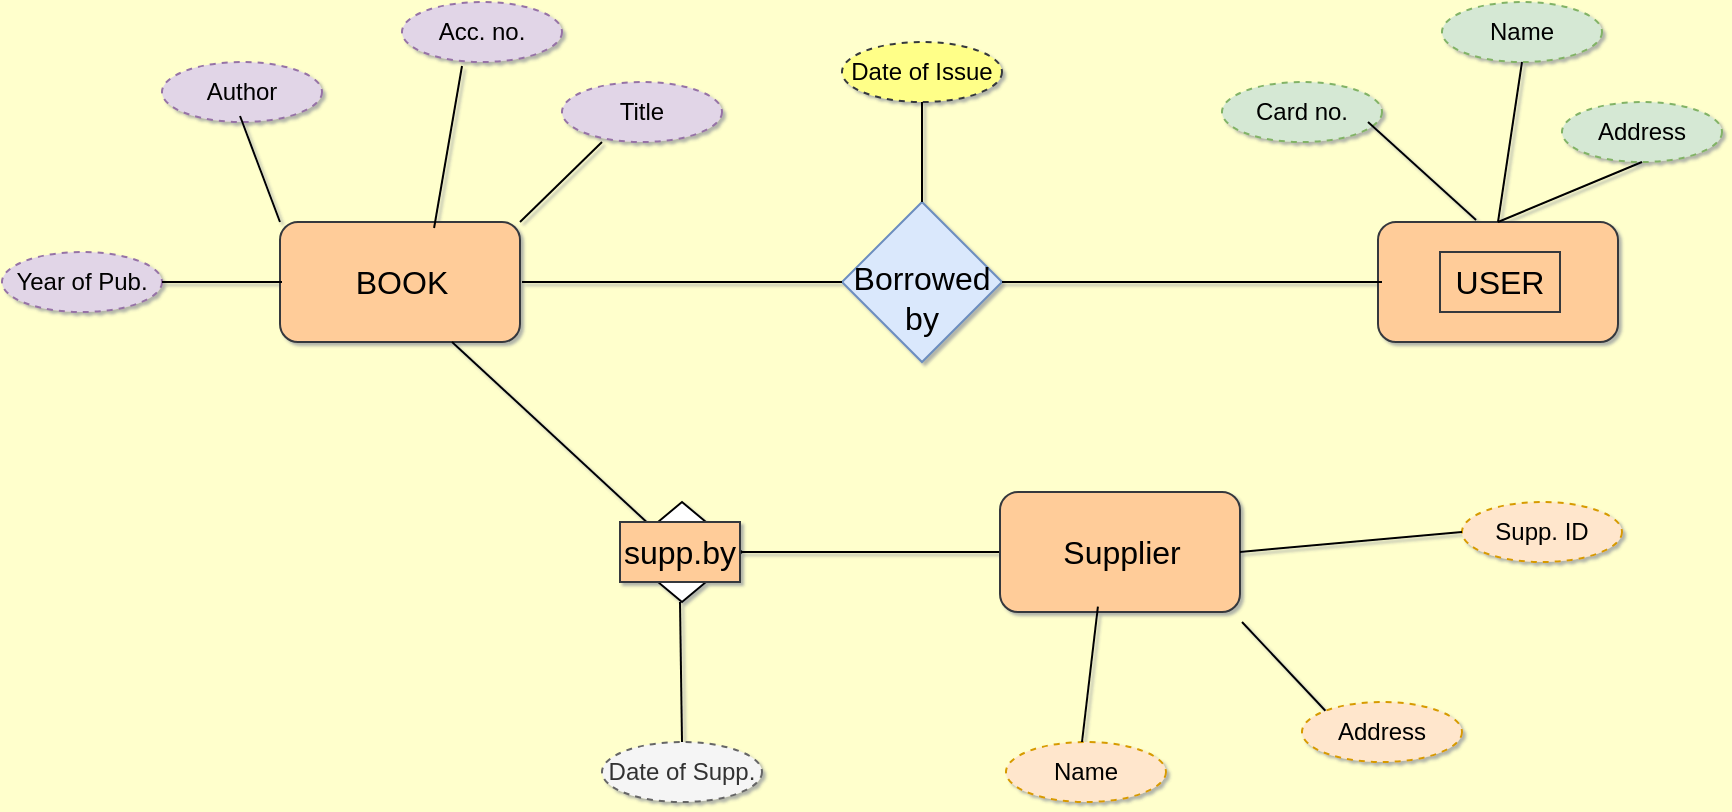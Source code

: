<mxfile version="26.0.10">
  <diagram id="R2lEEEUBdFMjLlhIrx00" name="Page-1">
    <mxGraphModel dx="1500" dy="605" grid="0" gridSize="10" guides="1" tooltips="1" connect="1" arrows="1" fold="1" page="0" pageScale="1" pageWidth="850" pageHeight="1100" background="#FFFFCC" math="0" shadow="1" extFonts="Permanent Marker^https://fonts.googleapis.com/css?family=Permanent+Marker">
      <root>
        <mxCell id="0" />
        <mxCell id="1" parent="0" />
        <mxCell id="P8gEnFv1B-w37EKTStKA-3" value="" style="rhombus;whiteSpace=wrap;html=1;fillColor=#dae8fc;strokeColor=#6c8ebf;" vertex="1" parent="1">
          <mxGeometry x="320" y="140" width="80" height="80" as="geometry" />
        </mxCell>
        <mxCell id="P8gEnFv1B-w37EKTStKA-4" value="" style="rounded=1;whiteSpace=wrap;html=1;fillColor=#ffcc99;strokeColor=#36393d;" vertex="1" parent="1">
          <mxGeometry x="588" y="150" width="120" height="60" as="geometry" />
        </mxCell>
        <mxCell id="P8gEnFv1B-w37EKTStKA-5" value="" style="rounded=1;whiteSpace=wrap;html=1;fillColor=#ffcc99;strokeColor=#36393d;" vertex="1" parent="1">
          <mxGeometry x="39" y="150" width="120" height="60" as="geometry" />
        </mxCell>
        <mxCell id="P8gEnFv1B-w37EKTStKA-11" value="" style="line;strokeWidth=1;rotatable=0;dashed=0;labelPosition=right;align=left;verticalAlign=middle;spacingTop=0;spacingLeft=6;points=[];portConstraint=eastwest;" vertex="1" parent="1">
          <mxGeometry x="160" y="175" width="160" height="10" as="geometry" />
        </mxCell>
        <mxCell id="P8gEnFv1B-w37EKTStKA-14" value="" style="line;strokeWidth=1;rotatable=0;dashed=0;labelPosition=right;align=left;verticalAlign=middle;spacingTop=0;spacingLeft=6;points=[];portConstraint=eastwest;" vertex="1" parent="1">
          <mxGeometry x="400" y="175" width="190" height="10" as="geometry" />
        </mxCell>
        <mxCell id="P8gEnFv1B-w37EKTStKA-16" value="" style="rhombus;whiteSpace=wrap;html=1;" vertex="1" parent="1">
          <mxGeometry x="210" y="290" width="60" height="50" as="geometry" />
        </mxCell>
        <mxCell id="P8gEnFv1B-w37EKTStKA-17" value="" style="endArrow=none;html=1;rounded=0;fontSize=12;startSize=8;endSize=8;curved=1;exitX=0;exitY=0;exitDx=0;exitDy=0;" edge="1" parent="1" source="P8gEnFv1B-w37EKTStKA-16">
          <mxGeometry width="50" height="50" relative="1" as="geometry">
            <mxPoint x="75" y="260" as="sourcePoint" />
            <mxPoint x="125" y="210" as="targetPoint" />
          </mxGeometry>
        </mxCell>
        <mxCell id="P8gEnFv1B-w37EKTStKA-19" value="" style="endArrow=none;html=1;rounded=0;fontSize=12;startSize=8;endSize=8;curved=1;exitX=1;exitY=0.5;exitDx=0;exitDy=0;" edge="1" parent="1" source="P8gEnFv1B-w37EKTStKA-16">
          <mxGeometry width="50" height="50" relative="1" as="geometry">
            <mxPoint x="280" y="320" as="sourcePoint" />
            <mxPoint x="400" y="315" as="targetPoint" />
          </mxGeometry>
        </mxCell>
        <mxCell id="P8gEnFv1B-w37EKTStKA-20" value="" style="rounded=1;whiteSpace=wrap;html=1;fillColor=#ffcc99;strokeColor=#36393d;" vertex="1" parent="1">
          <mxGeometry x="399" y="285" width="120" height="60" as="geometry" />
        </mxCell>
        <mxCell id="P8gEnFv1B-w37EKTStKA-21" value="BOOK" style="text;strokeColor=none;fillColor=none;html=1;align=center;verticalAlign=middle;whiteSpace=wrap;rounded=0;fontSize=16;" vertex="1" parent="1">
          <mxGeometry x="70" y="165" width="60" height="30" as="geometry" />
        </mxCell>
        <mxCell id="P8gEnFv1B-w37EKTStKA-22" value="USER" style="text;strokeColor=#36393d;fillColor=#ffcc99;html=1;align=center;verticalAlign=middle;whiteSpace=wrap;rounded=0;fontSize=16;" vertex="1" parent="1">
          <mxGeometry x="619" y="165" width="60" height="30" as="geometry" />
        </mxCell>
        <mxCell id="P8gEnFv1B-w37EKTStKA-23" value="Borrowed by" style="text;strokeColor=none;fillColor=none;html=1;align=center;verticalAlign=middle;whiteSpace=wrap;rounded=0;fontSize=16;" vertex="1" parent="1">
          <mxGeometry x="345" y="180" width="30" height="15" as="geometry" />
        </mxCell>
        <mxCell id="P8gEnFv1B-w37EKTStKA-24" value="supp.by" style="text;strokeColor=#36393d;fillColor=#ffcc99;html=1;align=center;verticalAlign=middle;whiteSpace=wrap;rounded=0;fontSize=16;" vertex="1" parent="1">
          <mxGeometry x="209" y="300" width="60" height="30" as="geometry" />
        </mxCell>
        <mxCell id="P8gEnFv1B-w37EKTStKA-25" value="Supplier" style="text;strokeColor=none;fillColor=none;html=1;align=center;verticalAlign=middle;whiteSpace=wrap;rounded=0;fontSize=16;" vertex="1" parent="1">
          <mxGeometry x="430" y="300" width="60" height="30" as="geometry" />
        </mxCell>
        <mxCell id="P8gEnFv1B-w37EKTStKA-26" value="&lt;div style=&quot;text-align: center;&quot;&gt;&lt;span style=&quot;text-align: start; background-color: transparent;&quot;&gt;Acc. no.&lt;/span&gt;&lt;span style=&quot;color: light-dark(rgba(0, 0, 0, 0), rgb(237, 237, 237)); font-family: monospace; font-size: 0px; text-align: start; text-wrap-mode: nowrap; background-color: transparent;&quot;&gt;%3CmxGraphModel%3E%3Croot%3E%3CmxCell%20id%3D%220%22%2F%3E%3CmxCell%20id%3D%221%22%20parent%3D%220%22%2F%3E%3CmxCell%20id%3D%222%22%20value%3D%22%22%20style%3D%22line%3BstrokeWidth%3D1%3Brotatable%3D0%3Bdashed%3D0%3BlabelPosition%3Dright%3Balign%3Dleft%3BverticalAlign%3Dmiddle%3BspacingTop%3D0%3BspacingLeft%3D6%3Bpoints%3D%5B%5D%3BportConstraint%3Deastwest%3B%22%20vertex%3D%221%22%20parent%3D%221%22%3E%3CmxGeometry%20x%3D%22160%22%20y%3D%22175%22%20width%3D%22160%22%20height%3D%2210%22%20as%3D%22geometry%22%2F%3E%3C%2FmxCell%3E%3C%2Froot%3E%3C%2FmxGraphModel%&lt;/span&gt;&lt;/div&gt;" style="ellipse;whiteSpace=wrap;html=1;align=center;dashed=1;fillColor=#e1d5e7;strokeColor=#9673a6;" vertex="1" parent="1">
          <mxGeometry x="100" y="40" width="80" height="30" as="geometry" />
        </mxCell>
        <mxCell id="P8gEnFv1B-w37EKTStKA-27" value="Year of Pub." style="ellipse;whiteSpace=wrap;html=1;align=center;dashed=1;fillColor=#e1d5e7;strokeColor=#9673a6;" vertex="1" parent="1">
          <mxGeometry x="-100" y="165" width="80" height="30" as="geometry" />
        </mxCell>
        <mxCell id="P8gEnFv1B-w37EKTStKA-28" value="Title" style="ellipse;whiteSpace=wrap;html=1;align=center;dashed=1;fillColor=#e1d5e7;strokeColor=#9673a6;" vertex="1" parent="1">
          <mxGeometry x="180" y="80" width="80" height="30" as="geometry" />
        </mxCell>
        <mxCell id="P8gEnFv1B-w37EKTStKA-29" value="Author" style="ellipse;whiteSpace=wrap;html=1;align=center;dashed=1;fillColor=#e1d5e7;strokeColor=#9673a6;" vertex="1" parent="1">
          <mxGeometry x="-20" y="70" width="80" height="30" as="geometry" />
        </mxCell>
        <mxCell id="P8gEnFv1B-w37EKTStKA-30" value="Date of Supp." style="ellipse;whiteSpace=wrap;html=1;align=center;dashed=1;fillColor=#f5f5f5;fontColor=#333333;strokeColor=#666666;" vertex="1" parent="1">
          <mxGeometry x="200" y="410" width="80" height="30" as="geometry" />
        </mxCell>
        <mxCell id="P8gEnFv1B-w37EKTStKA-31" value="Date of Issue" style="ellipse;whiteSpace=wrap;html=1;align=center;dashed=1;fillColor=#ffff88;strokeColor=#36393d;" vertex="1" parent="1">
          <mxGeometry x="320" y="60" width="80" height="30" as="geometry" />
        </mxCell>
        <mxCell id="P8gEnFv1B-w37EKTStKA-32" value="Supp. ID" style="ellipse;whiteSpace=wrap;html=1;align=center;dashed=1;fillColor=#ffe6cc;strokeColor=#d79b00;" vertex="1" parent="1">
          <mxGeometry x="630" y="290" width="80" height="30" as="geometry" />
        </mxCell>
        <mxCell id="P8gEnFv1B-w37EKTStKA-33" value="Address" style="ellipse;whiteSpace=wrap;html=1;align=center;dashed=1;fillColor=#ffe6cc;strokeColor=#d79b00;" vertex="1" parent="1">
          <mxGeometry x="550" y="390" width="80" height="30" as="geometry" />
        </mxCell>
        <mxCell id="P8gEnFv1B-w37EKTStKA-34" value="Name" style="ellipse;whiteSpace=wrap;html=1;align=center;dashed=1;fillColor=#ffe6cc;strokeColor=#d79b00;" vertex="1" parent="1">
          <mxGeometry x="402" y="410" width="80" height="30" as="geometry" />
        </mxCell>
        <mxCell id="P8gEnFv1B-w37EKTStKA-35" value="Address" style="ellipse;whiteSpace=wrap;html=1;align=center;dashed=1;fillColor=#d5e8d4;strokeColor=#82b366;" vertex="1" parent="1">
          <mxGeometry x="680" y="90" width="80" height="30" as="geometry" />
        </mxCell>
        <mxCell id="P8gEnFv1B-w37EKTStKA-36" value="Name" style="ellipse;whiteSpace=wrap;html=1;align=center;dashed=1;fillColor=#d5e8d4;strokeColor=#82b366;" vertex="1" parent="1">
          <mxGeometry x="620" y="40" width="80" height="30" as="geometry" />
        </mxCell>
        <mxCell id="P8gEnFv1B-w37EKTStKA-37" value="Card no." style="ellipse;whiteSpace=wrap;html=1;align=center;dashed=1;fillColor=#d5e8d4;strokeColor=#82b366;" vertex="1" parent="1">
          <mxGeometry x="510" y="80" width="80" height="30" as="geometry" />
        </mxCell>
        <mxCell id="P8gEnFv1B-w37EKTStKA-40" value="" style="endArrow=none;html=1;rounded=0;fontSize=12;startSize=8;endSize=8;curved=1;exitX=0.5;exitY=0;exitDx=0;exitDy=0;" edge="1" parent="1" source="P8gEnFv1B-w37EKTStKA-4">
          <mxGeometry width="50" height="50" relative="1" as="geometry">
            <mxPoint x="610" y="120" as="sourcePoint" />
            <mxPoint x="660" y="70" as="targetPoint" />
            <Array as="points" />
          </mxGeometry>
        </mxCell>
        <mxCell id="P8gEnFv1B-w37EKTStKA-41" value="" style="endArrow=none;html=1;rounded=0;fontSize=12;startSize=8;endSize=8;curved=1;exitX=0.367;exitY=-0.017;exitDx=0;exitDy=0;exitPerimeter=0;" edge="1" parent="1">
          <mxGeometry width="50" height="50" relative="1" as="geometry">
            <mxPoint x="637.04" y="148.98" as="sourcePoint" />
            <mxPoint x="583" y="100" as="targetPoint" />
          </mxGeometry>
        </mxCell>
        <mxCell id="P8gEnFv1B-w37EKTStKA-42" value="" style="endArrow=none;html=1;rounded=0;fontSize=12;startSize=8;endSize=8;curved=1;exitX=0.5;exitY=0;exitDx=0;exitDy=0;entryX=0.5;entryY=1;entryDx=0;entryDy=0;" edge="1" parent="1" source="P8gEnFv1B-w37EKTStKA-4" target="P8gEnFv1B-w37EKTStKA-35">
          <mxGeometry width="50" height="50" relative="1" as="geometry">
            <mxPoint x="660" y="160" as="sourcePoint" />
            <mxPoint x="670" y="80" as="targetPoint" />
            <Array as="points" />
          </mxGeometry>
        </mxCell>
        <mxCell id="P8gEnFv1B-w37EKTStKA-43" value="" style="endArrow=none;html=1;rounded=0;fontSize=12;startSize=8;endSize=8;curved=1;exitX=1;exitY=0.5;exitDx=0;exitDy=0;entryX=0;entryY=0.5;entryDx=0;entryDy=0;" edge="1" parent="1" source="P8gEnFv1B-w37EKTStKA-20" target="P8gEnFv1B-w37EKTStKA-32">
          <mxGeometry width="50" height="50" relative="1" as="geometry">
            <mxPoint x="560" y="330" as="sourcePoint" />
            <mxPoint x="570" y="250" as="targetPoint" />
            <Array as="points" />
          </mxGeometry>
        </mxCell>
        <mxCell id="P8gEnFv1B-w37EKTStKA-44" value="" style="endArrow=none;html=1;rounded=0;fontSize=12;startSize=8;endSize=8;curved=1;exitX=0;exitY=0;exitDx=0;exitDy=0;" edge="1" parent="1" source="P8gEnFv1B-w37EKTStKA-33">
          <mxGeometry width="50" height="50" relative="1" as="geometry">
            <mxPoint x="500" y="420" as="sourcePoint" />
            <mxPoint x="520" y="350" as="targetPoint" />
            <Array as="points" />
          </mxGeometry>
        </mxCell>
        <mxCell id="P8gEnFv1B-w37EKTStKA-45" value="" style="endArrow=none;html=1;rounded=0;fontSize=12;startSize=8;endSize=8;curved=1;exitX=0.5;exitY=0;exitDx=0;exitDy=0;entryX=0.408;entryY=0.956;entryDx=0;entryDy=0;entryPerimeter=0;" edge="1" parent="1" target="P8gEnFv1B-w37EKTStKA-20">
          <mxGeometry width="50" height="50" relative="1" as="geometry">
            <mxPoint x="440" y="410" as="sourcePoint" />
            <mxPoint x="450" y="360" as="targetPoint" />
            <Array as="points" />
          </mxGeometry>
        </mxCell>
        <mxCell id="P8gEnFv1B-w37EKTStKA-46" value="" style="endArrow=none;html=1;rounded=0;fontSize=12;startSize=8;endSize=8;curved=1;exitX=0.5;exitY=0;exitDx=0;exitDy=0;entryX=0.408;entryY=0.956;entryDx=0;entryDy=0;entryPerimeter=0;" edge="1" parent="1" source="P8gEnFv1B-w37EKTStKA-30">
          <mxGeometry width="50" height="50" relative="1" as="geometry">
            <mxPoint x="230" y="408" as="sourcePoint" />
            <mxPoint x="239" y="340" as="targetPoint" />
            <Array as="points" />
          </mxGeometry>
        </mxCell>
        <mxCell id="P8gEnFv1B-w37EKTStKA-47" value="" style="endArrow=none;html=1;rounded=0;fontSize=12;startSize=8;endSize=8;curved=1;exitX=0;exitY=0;exitDx=0;exitDy=0;entryX=0.408;entryY=0.956;entryDx=0;entryDy=0;entryPerimeter=0;" edge="1" parent="1" source="P8gEnFv1B-w37EKTStKA-5">
          <mxGeometry width="50" height="50" relative="1" as="geometry">
            <mxPoint x="10" y="165" as="sourcePoint" />
            <mxPoint x="19" y="97" as="targetPoint" />
            <Array as="points" />
          </mxGeometry>
        </mxCell>
        <mxCell id="P8gEnFv1B-w37EKTStKA-48" value="" style="endArrow=none;html=1;rounded=0;fontSize=12;startSize=8;endSize=8;curved=1;exitX=1;exitY=0.5;exitDx=0;exitDy=0;entryX=0.408;entryY=0.956;entryDx=0;entryDy=0;entryPerimeter=0;" edge="1" parent="1" source="P8gEnFv1B-w37EKTStKA-27">
          <mxGeometry width="50" height="50" relative="1" as="geometry">
            <mxPoint x="31" y="248" as="sourcePoint" />
            <mxPoint x="40" y="180" as="targetPoint" />
            <Array as="points" />
          </mxGeometry>
        </mxCell>
        <mxCell id="P8gEnFv1B-w37EKTStKA-50" value="" style="endArrow=none;html=1;rounded=0;fontSize=12;startSize=8;endSize=8;curved=1;exitX=0.642;exitY=0.05;exitDx=0;exitDy=0;entryX=0.408;entryY=0.956;entryDx=0;entryDy=0;entryPerimeter=0;exitPerimeter=0;" edge="1" parent="1" source="P8gEnFv1B-w37EKTStKA-5">
          <mxGeometry width="50" height="50" relative="1" as="geometry">
            <mxPoint x="121" y="140" as="sourcePoint" />
            <mxPoint x="130" y="72" as="targetPoint" />
            <Array as="points" />
          </mxGeometry>
        </mxCell>
        <mxCell id="P8gEnFv1B-w37EKTStKA-51" value="" style="endArrow=none;html=1;rounded=0;fontSize=12;startSize=8;endSize=8;curved=1;exitX=1;exitY=0;exitDx=0;exitDy=0;entryX=0.408;entryY=0.956;entryDx=0;entryDy=0;entryPerimeter=0;" edge="1" parent="1" source="P8gEnFv1B-w37EKTStKA-5">
          <mxGeometry width="50" height="50" relative="1" as="geometry">
            <mxPoint x="187" y="191" as="sourcePoint" />
            <mxPoint x="200" y="110" as="targetPoint" />
            <Array as="points" />
          </mxGeometry>
        </mxCell>
        <mxCell id="P8gEnFv1B-w37EKTStKA-52" value="" style="endArrow=none;html=1;rounded=0;fontSize=12;startSize=8;endSize=8;curved=1;exitX=0.5;exitY=0;exitDx=0;exitDy=0;entryX=0.5;entryY=1;entryDx=0;entryDy=0;" edge="1" parent="1" source="P8gEnFv1B-w37EKTStKA-3" target="P8gEnFv1B-w37EKTStKA-31">
          <mxGeometry width="50" height="50" relative="1" as="geometry">
            <mxPoint x="170" y="160" as="sourcePoint" />
            <mxPoint x="210" y="120" as="targetPoint" />
            <Array as="points" />
          </mxGeometry>
        </mxCell>
      </root>
    </mxGraphModel>
  </diagram>
</mxfile>
